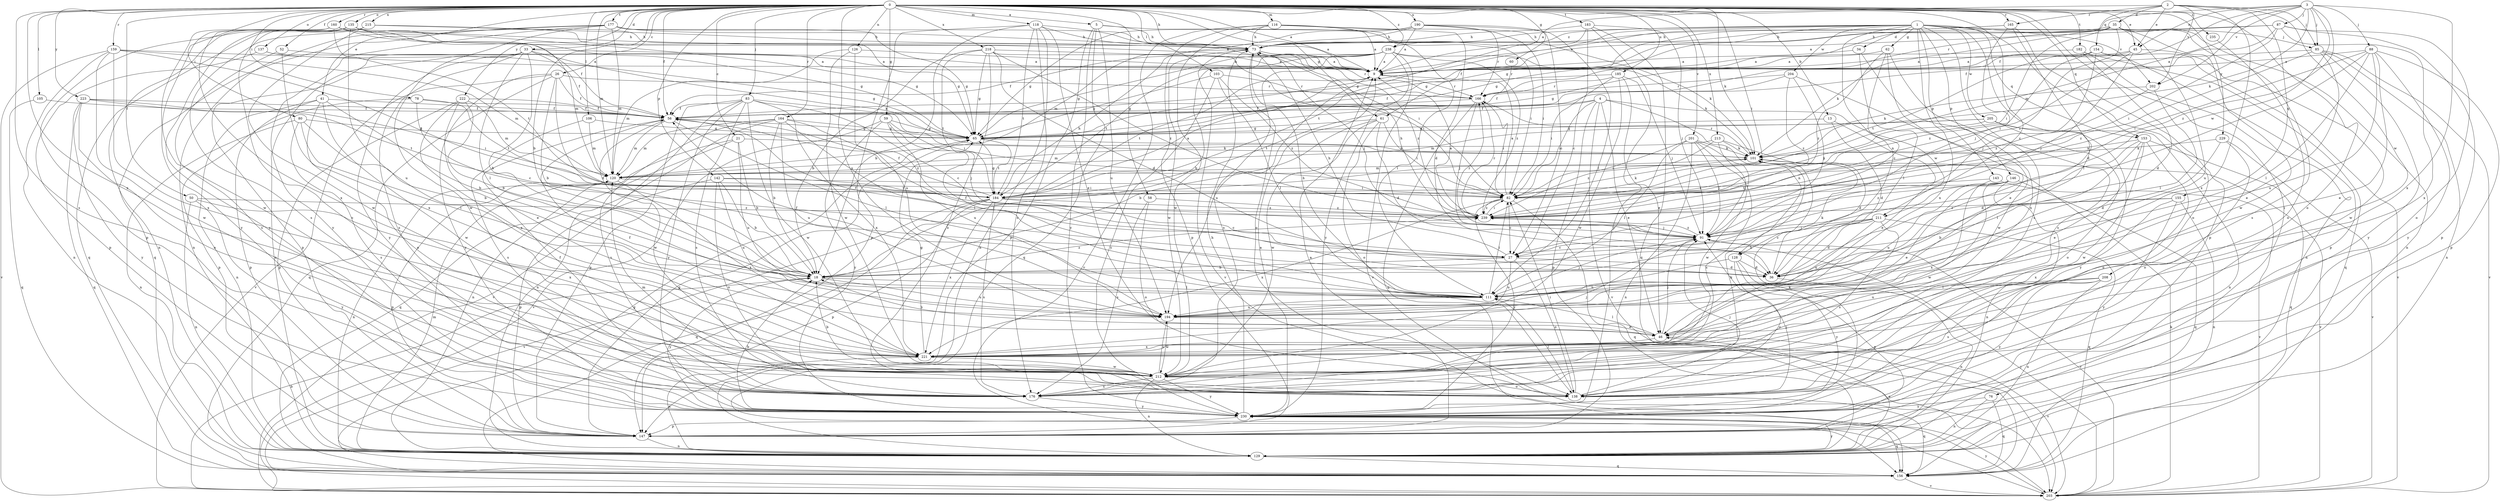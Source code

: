 strict digraph  {
0;
1;
2;
3;
4;
5;
9;
13;
18;
21;
26;
27;
33;
34;
35;
36;
41;
45;
46;
50;
52;
56;
58;
59;
60;
61;
62;
65;
73;
76;
78;
80;
82;
83;
85;
87;
88;
91;
101;
103;
105;
106;
111;
116;
118;
120;
126;
128;
129;
135;
137;
138;
142;
143;
146;
147;
153;
154;
155;
156;
159;
160;
164;
165;
166;
176;
177;
182;
183;
184;
185;
190;
194;
201;
202;
203;
204;
205;
208;
211;
212;
213;
215;
218;
221;
222;
223;
229;
230;
235;
238;
239;
0 -> 5  [label=a];
0 -> 9  [label=a];
0 -> 13  [label=b];
0 -> 18  [label=b];
0 -> 21  [label=c];
0 -> 26  [label=c];
0 -> 27  [label=c];
0 -> 33  [label=d];
0 -> 41  [label=e];
0 -> 45  [label=e];
0 -> 50  [label=f];
0 -> 52  [label=f];
0 -> 56  [label=f];
0 -> 58  [label=g];
0 -> 59  [label=g];
0 -> 60  [label=g];
0 -> 61  [label=g];
0 -> 73  [label=h];
0 -> 76  [label=i];
0 -> 78  [label=i];
0 -> 80  [label=i];
0 -> 82  [label=i];
0 -> 83  [label=j];
0 -> 101  [label=k];
0 -> 103  [label=l];
0 -> 105  [label=l];
0 -> 106  [label=l];
0 -> 116  [label=m];
0 -> 118  [label=m];
0 -> 120  [label=m];
0 -> 126  [label=n];
0 -> 135  [label=o];
0 -> 137  [label=o];
0 -> 138  [label=o];
0 -> 142  [label=p];
0 -> 153  [label=q];
0 -> 159  [label=r];
0 -> 160  [label=r];
0 -> 164  [label=r];
0 -> 165  [label=r];
0 -> 176  [label=s];
0 -> 177  [label=t];
0 -> 182  [label=t];
0 -> 183  [label=t];
0 -> 185  [label=u];
0 -> 190  [label=u];
0 -> 194  [label=u];
0 -> 201  [label=v];
0 -> 213  [label=x];
0 -> 215  [label=x];
0 -> 218  [label=x];
0 -> 221  [label=x];
0 -> 222  [label=y];
0 -> 223  [label=y];
0 -> 229  [label=y];
0 -> 235  [label=z];
0 -> 238  [label=z];
1 -> 9  [label=a];
1 -> 34  [label=d];
1 -> 61  [label=g];
1 -> 62  [label=g];
1 -> 65  [label=g];
1 -> 73  [label=h];
1 -> 85  [label=j];
1 -> 111  [label=l];
1 -> 128  [label=n];
1 -> 138  [label=o];
1 -> 143  [label=p];
1 -> 146  [label=p];
1 -> 153  [label=q];
1 -> 176  [label=s];
1 -> 202  [label=v];
1 -> 204  [label=w];
1 -> 205  [label=w];
1 -> 221  [label=x];
1 -> 238  [label=z];
2 -> 9  [label=a];
2 -> 35  [label=d];
2 -> 45  [label=e];
2 -> 85  [label=j];
2 -> 154  [label=q];
2 -> 155  [label=q];
2 -> 165  [label=r];
2 -> 202  [label=v];
2 -> 208  [label=w];
2 -> 221  [label=x];
3 -> 45  [label=e];
3 -> 56  [label=f];
3 -> 85  [label=j];
3 -> 87  [label=j];
3 -> 88  [label=j];
3 -> 101  [label=k];
3 -> 120  [label=m];
3 -> 166  [label=r];
3 -> 202  [label=v];
3 -> 211  [label=w];
3 -> 221  [label=x];
3 -> 239  [label=z];
4 -> 46  [label=e];
4 -> 56  [label=f];
4 -> 82  [label=i];
4 -> 128  [label=n];
4 -> 147  [label=p];
4 -> 184  [label=t];
4 -> 203  [label=v];
4 -> 211  [label=w];
5 -> 73  [label=h];
5 -> 82  [label=i];
5 -> 147  [label=p];
5 -> 156  [label=q];
5 -> 194  [label=u];
5 -> 230  [label=y];
9 -> 166  [label=r];
9 -> 184  [label=t];
9 -> 194  [label=u];
13 -> 36  [label=d];
13 -> 46  [label=e];
13 -> 65  [label=g];
18 -> 111  [label=l];
18 -> 194  [label=u];
18 -> 230  [label=y];
18 -> 239  [label=z];
21 -> 18  [label=b];
21 -> 101  [label=k];
21 -> 129  [label=n];
21 -> 156  [label=q];
21 -> 194  [label=u];
26 -> 18  [label=b];
26 -> 36  [label=d];
26 -> 56  [label=f];
26 -> 156  [label=q];
26 -> 166  [label=r];
26 -> 203  [label=v];
26 -> 230  [label=y];
27 -> 18  [label=b];
27 -> 36  [label=d];
27 -> 56  [label=f];
27 -> 73  [label=h];
27 -> 138  [label=o];
27 -> 194  [label=u];
33 -> 9  [label=a];
33 -> 18  [label=b];
33 -> 56  [label=f];
33 -> 101  [label=k];
33 -> 111  [label=l];
33 -> 129  [label=n];
33 -> 147  [label=p];
33 -> 176  [label=s];
33 -> 230  [label=y];
34 -> 9  [label=a];
34 -> 111  [label=l];
34 -> 221  [label=x];
35 -> 56  [label=f];
35 -> 65  [label=g];
35 -> 73  [label=h];
35 -> 82  [label=i];
35 -> 101  [label=k];
35 -> 129  [label=n];
35 -> 176  [label=s];
35 -> 194  [label=u];
35 -> 212  [label=w];
35 -> 239  [label=z];
36 -> 56  [label=f];
36 -> 101  [label=k];
36 -> 129  [label=n];
41 -> 18  [label=b];
41 -> 56  [label=f];
41 -> 129  [label=n];
41 -> 138  [label=o];
41 -> 147  [label=p];
41 -> 212  [label=w];
45 -> 9  [label=a];
45 -> 65  [label=g];
45 -> 82  [label=i];
45 -> 91  [label=j];
45 -> 212  [label=w];
46 -> 18  [label=b];
46 -> 91  [label=j];
46 -> 111  [label=l];
46 -> 203  [label=v];
46 -> 221  [label=x];
50 -> 129  [label=n];
50 -> 221  [label=x];
50 -> 230  [label=y];
50 -> 239  [label=z];
52 -> 9  [label=a];
52 -> 176  [label=s];
52 -> 221  [label=x];
56 -> 65  [label=g];
56 -> 111  [label=l];
56 -> 120  [label=m];
56 -> 212  [label=w];
58 -> 138  [label=o];
58 -> 176  [label=s];
58 -> 239  [label=z];
59 -> 65  [label=g];
59 -> 91  [label=j];
59 -> 111  [label=l];
59 -> 194  [label=u];
59 -> 203  [label=v];
59 -> 230  [label=y];
60 -> 166  [label=r];
61 -> 18  [label=b];
61 -> 36  [label=d];
61 -> 65  [label=g];
61 -> 82  [label=i];
61 -> 138  [label=o];
61 -> 212  [label=w];
62 -> 9  [label=a];
62 -> 27  [label=c];
62 -> 46  [label=e];
62 -> 176  [label=s];
62 -> 239  [label=z];
65 -> 101  [label=k];
65 -> 184  [label=t];
73 -> 9  [label=a];
73 -> 91  [label=j];
73 -> 138  [label=o];
73 -> 166  [label=r];
73 -> 203  [label=v];
73 -> 212  [label=w];
73 -> 239  [label=z];
76 -> 129  [label=n];
76 -> 156  [label=q];
76 -> 230  [label=y];
78 -> 27  [label=c];
78 -> 56  [label=f];
78 -> 147  [label=p];
78 -> 184  [label=t];
80 -> 18  [label=b];
80 -> 65  [label=g];
80 -> 111  [label=l];
80 -> 129  [label=n];
80 -> 176  [label=s];
82 -> 9  [label=a];
82 -> 27  [label=c];
82 -> 101  [label=k];
82 -> 156  [label=q];
82 -> 221  [label=x];
82 -> 230  [label=y];
82 -> 239  [label=z];
83 -> 27  [label=c];
83 -> 56  [label=f];
83 -> 82  [label=i];
83 -> 147  [label=p];
83 -> 176  [label=s];
83 -> 203  [label=v];
83 -> 212  [label=w];
83 -> 221  [label=x];
83 -> 230  [label=y];
85 -> 9  [label=a];
85 -> 46  [label=e];
85 -> 129  [label=n];
85 -> 203  [label=v];
85 -> 230  [label=y];
85 -> 239  [label=z];
87 -> 9  [label=a];
87 -> 56  [label=f];
87 -> 73  [label=h];
87 -> 82  [label=i];
87 -> 138  [label=o];
87 -> 147  [label=p];
87 -> 221  [label=x];
88 -> 9  [label=a];
88 -> 46  [label=e];
88 -> 82  [label=i];
88 -> 91  [label=j];
88 -> 111  [label=l];
88 -> 147  [label=p];
88 -> 194  [label=u];
88 -> 230  [label=y];
91 -> 27  [label=c];
91 -> 166  [label=r];
91 -> 203  [label=v];
91 -> 239  [label=z];
101 -> 120  [label=m];
101 -> 166  [label=r];
101 -> 203  [label=v];
103 -> 65  [label=g];
103 -> 111  [label=l];
103 -> 166  [label=r];
103 -> 230  [label=y];
103 -> 239  [label=z];
105 -> 56  [label=f];
105 -> 156  [label=q];
106 -> 65  [label=g];
106 -> 120  [label=m];
106 -> 176  [label=s];
111 -> 56  [label=f];
111 -> 73  [label=h];
111 -> 82  [label=i];
111 -> 91  [label=j];
111 -> 194  [label=u];
116 -> 9  [label=a];
116 -> 36  [label=d];
116 -> 73  [label=h];
116 -> 101  [label=k];
116 -> 111  [label=l];
116 -> 147  [label=p];
116 -> 203  [label=v];
116 -> 212  [label=w];
118 -> 18  [label=b];
118 -> 46  [label=e];
118 -> 73  [label=h];
118 -> 82  [label=i];
118 -> 129  [label=n];
118 -> 147  [label=p];
118 -> 176  [label=s];
118 -> 184  [label=t];
120 -> 82  [label=i];
120 -> 129  [label=n];
120 -> 147  [label=p];
120 -> 221  [label=x];
126 -> 9  [label=a];
126 -> 120  [label=m];
126 -> 194  [label=u];
126 -> 212  [label=w];
128 -> 36  [label=d];
128 -> 138  [label=o];
128 -> 147  [label=p];
128 -> 194  [label=u];
128 -> 230  [label=y];
129 -> 46  [label=e];
129 -> 120  [label=m];
129 -> 156  [label=q];
129 -> 230  [label=y];
135 -> 65  [label=g];
135 -> 73  [label=h];
135 -> 120  [label=m];
135 -> 138  [label=o];
135 -> 147  [label=p];
135 -> 194  [label=u];
135 -> 230  [label=y];
137 -> 9  [label=a];
137 -> 65  [label=g];
137 -> 147  [label=p];
138 -> 82  [label=i];
138 -> 91  [label=j];
138 -> 111  [label=l];
138 -> 120  [label=m];
138 -> 156  [label=q];
142 -> 18  [label=b];
142 -> 82  [label=i];
142 -> 138  [label=o];
142 -> 147  [label=p];
142 -> 184  [label=t];
142 -> 194  [label=u];
143 -> 184  [label=t];
143 -> 203  [label=v];
143 -> 221  [label=x];
146 -> 46  [label=e];
146 -> 129  [label=n];
146 -> 156  [label=q];
146 -> 184  [label=t];
146 -> 194  [label=u];
146 -> 212  [label=w];
146 -> 239  [label=z];
147 -> 9  [label=a];
147 -> 65  [label=g];
147 -> 129  [label=n];
153 -> 36  [label=d];
153 -> 46  [label=e];
153 -> 101  [label=k];
153 -> 111  [label=l];
153 -> 138  [label=o];
153 -> 156  [label=q];
153 -> 212  [label=w];
154 -> 9  [label=a];
154 -> 91  [label=j];
154 -> 147  [label=p];
154 -> 184  [label=t];
154 -> 203  [label=v];
154 -> 239  [label=z];
155 -> 18  [label=b];
155 -> 129  [label=n];
155 -> 221  [label=x];
155 -> 230  [label=y];
155 -> 239  [label=z];
156 -> 65  [label=g];
156 -> 203  [label=v];
159 -> 9  [label=a];
159 -> 120  [label=m];
159 -> 129  [label=n];
159 -> 184  [label=t];
159 -> 203  [label=v];
159 -> 212  [label=w];
159 -> 221  [label=x];
160 -> 9  [label=a];
160 -> 56  [label=f];
160 -> 65  [label=g];
160 -> 73  [label=h];
160 -> 184  [label=t];
160 -> 212  [label=w];
160 -> 221  [label=x];
160 -> 230  [label=y];
164 -> 18  [label=b];
164 -> 65  [label=g];
164 -> 111  [label=l];
164 -> 120  [label=m];
164 -> 129  [label=n];
164 -> 176  [label=s];
164 -> 194  [label=u];
164 -> 239  [label=z];
165 -> 36  [label=d];
165 -> 65  [label=g];
165 -> 73  [label=h];
165 -> 91  [label=j];
165 -> 147  [label=p];
166 -> 56  [label=f];
166 -> 82  [label=i];
166 -> 91  [label=j];
166 -> 156  [label=q];
176 -> 56  [label=f];
176 -> 101  [label=k];
176 -> 230  [label=y];
177 -> 9  [label=a];
177 -> 65  [label=g];
177 -> 73  [label=h];
177 -> 120  [label=m];
177 -> 129  [label=n];
177 -> 156  [label=q];
177 -> 212  [label=w];
177 -> 230  [label=y];
182 -> 9  [label=a];
182 -> 36  [label=d];
182 -> 129  [label=n];
182 -> 156  [label=q];
183 -> 27  [label=c];
183 -> 73  [label=h];
183 -> 91  [label=j];
183 -> 156  [label=q];
183 -> 184  [label=t];
183 -> 230  [label=y];
184 -> 9  [label=a];
184 -> 27  [label=c];
184 -> 56  [label=f];
184 -> 65  [label=g];
184 -> 73  [label=h];
184 -> 147  [label=p];
184 -> 156  [label=q];
184 -> 176  [label=s];
184 -> 203  [label=v];
184 -> 221  [label=x];
184 -> 239  [label=z];
185 -> 46  [label=e];
185 -> 56  [label=f];
185 -> 82  [label=i];
185 -> 91  [label=j];
185 -> 166  [label=r];
185 -> 212  [label=w];
190 -> 9  [label=a];
190 -> 27  [label=c];
190 -> 65  [label=g];
190 -> 73  [label=h];
190 -> 82  [label=i];
190 -> 111  [label=l];
190 -> 120  [label=m];
190 -> 166  [label=r];
194 -> 46  [label=e];
194 -> 212  [label=w];
201 -> 82  [label=i];
201 -> 91  [label=j];
201 -> 101  [label=k];
201 -> 111  [label=l];
201 -> 129  [label=n];
201 -> 176  [label=s];
201 -> 212  [label=w];
202 -> 101  [label=k];
202 -> 111  [label=l];
202 -> 239  [label=z];
203 -> 18  [label=b];
203 -> 91  [label=j];
203 -> 101  [label=k];
203 -> 230  [label=y];
204 -> 56  [label=f];
204 -> 91  [label=j];
204 -> 166  [label=r];
204 -> 212  [label=w];
204 -> 239  [label=z];
205 -> 65  [label=g];
205 -> 82  [label=i];
205 -> 120  [label=m];
205 -> 129  [label=n];
205 -> 138  [label=o];
205 -> 230  [label=y];
208 -> 111  [label=l];
208 -> 129  [label=n];
208 -> 176  [label=s];
208 -> 194  [label=u];
208 -> 230  [label=y];
211 -> 18  [label=b];
211 -> 27  [label=c];
211 -> 36  [label=d];
211 -> 91  [label=j];
211 -> 156  [label=q];
211 -> 176  [label=s];
211 -> 194  [label=u];
212 -> 18  [label=b];
212 -> 129  [label=n];
212 -> 138  [label=o];
212 -> 176  [label=s];
212 -> 194  [label=u];
212 -> 230  [label=y];
213 -> 36  [label=d];
213 -> 91  [label=j];
213 -> 101  [label=k];
213 -> 120  [label=m];
213 -> 239  [label=z];
215 -> 65  [label=g];
215 -> 73  [label=h];
215 -> 129  [label=n];
215 -> 156  [label=q];
215 -> 176  [label=s];
215 -> 212  [label=w];
218 -> 9  [label=a];
218 -> 18  [label=b];
218 -> 36  [label=d];
218 -> 65  [label=g];
218 -> 82  [label=i];
218 -> 138  [label=o];
218 -> 184  [label=t];
218 -> 239  [label=z];
221 -> 56  [label=f];
221 -> 65  [label=g];
221 -> 91  [label=j];
221 -> 129  [label=n];
221 -> 212  [label=w];
222 -> 18  [label=b];
222 -> 46  [label=e];
222 -> 56  [label=f];
222 -> 120  [label=m];
222 -> 147  [label=p];
222 -> 221  [label=x];
223 -> 56  [label=f];
223 -> 82  [label=i];
223 -> 138  [label=o];
223 -> 156  [label=q];
223 -> 184  [label=t];
223 -> 230  [label=y];
229 -> 36  [label=d];
229 -> 101  [label=k];
229 -> 138  [label=o];
229 -> 203  [label=v];
230 -> 9  [label=a];
230 -> 18  [label=b];
230 -> 73  [label=h];
230 -> 91  [label=j];
230 -> 101  [label=k];
230 -> 147  [label=p];
230 -> 156  [label=q];
235 -> 138  [label=o];
238 -> 9  [label=a];
238 -> 18  [label=b];
238 -> 56  [label=f];
238 -> 65  [label=g];
238 -> 101  [label=k];
238 -> 176  [label=s];
238 -> 184  [label=t];
238 -> 203  [label=v];
238 -> 230  [label=y];
238 -> 239  [label=z];
239 -> 9  [label=a];
239 -> 73  [label=h];
239 -> 82  [label=i];
239 -> 91  [label=j];
239 -> 166  [label=r];
}

